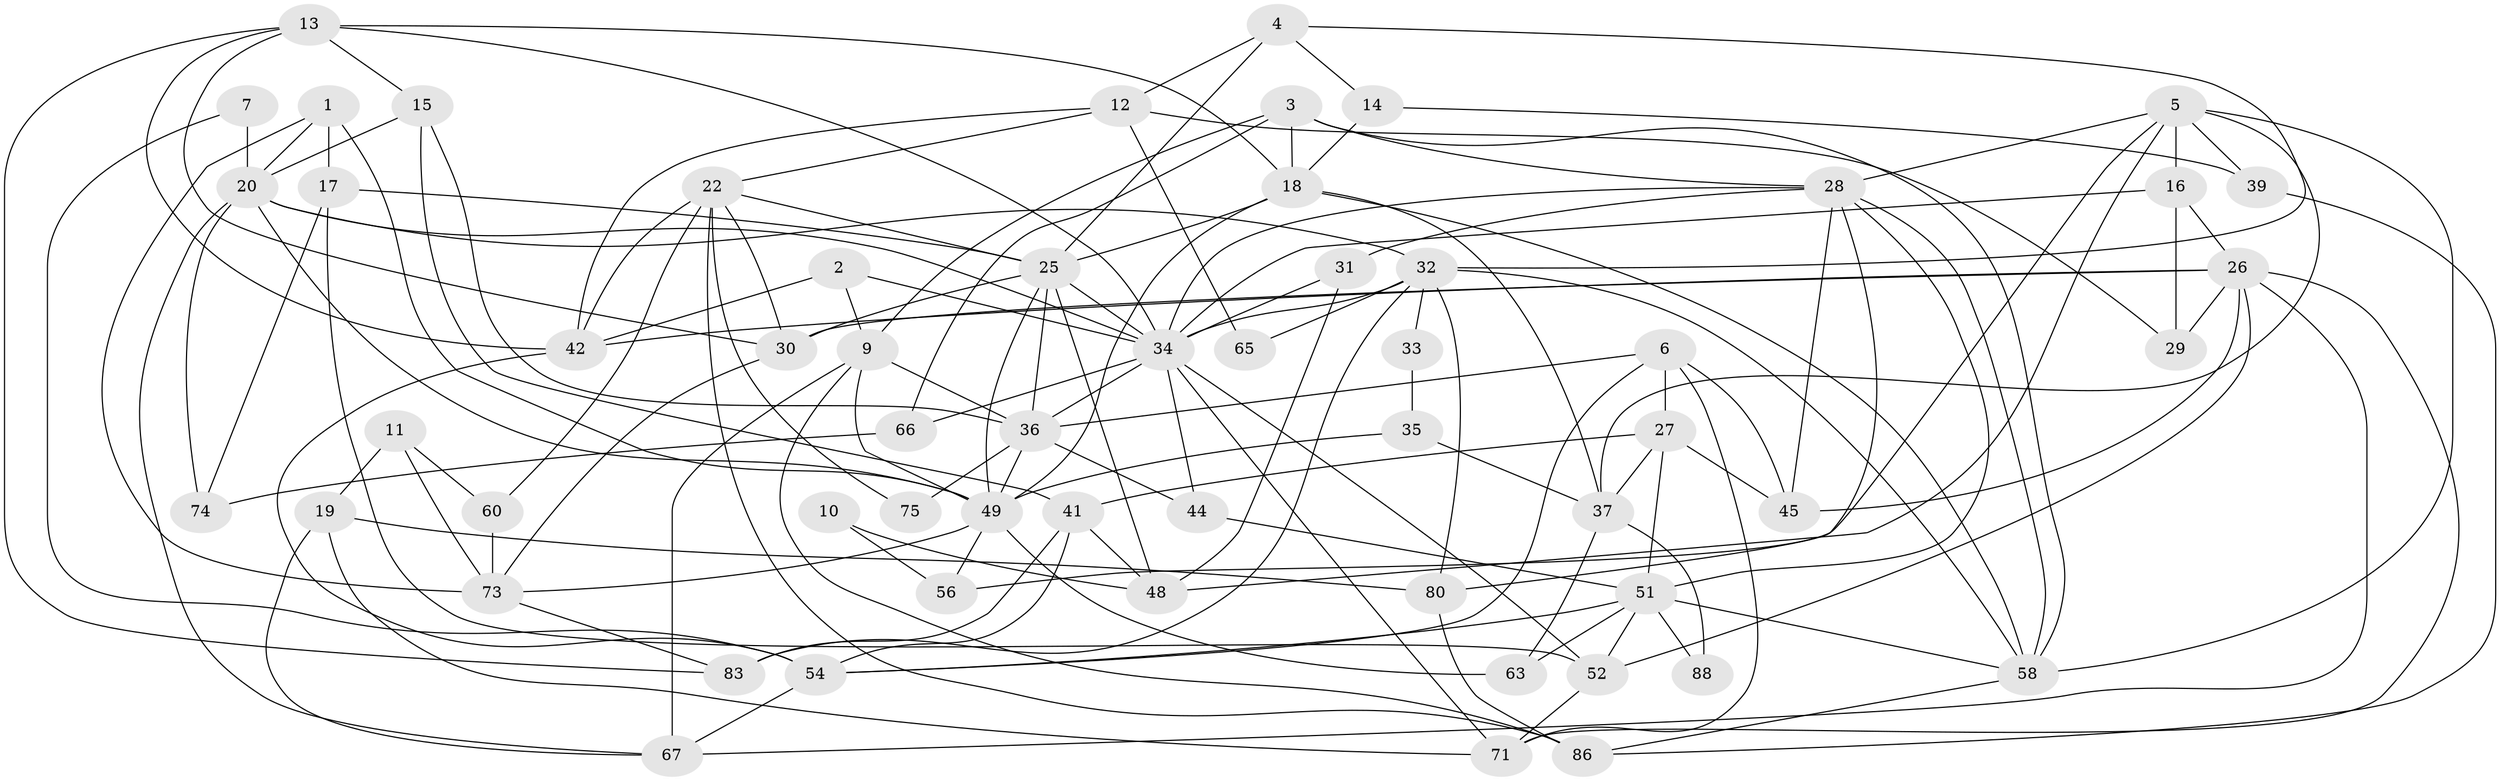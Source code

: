 // original degree distribution, {2: 0.14285714285714285, 3: 0.23076923076923078, 4: 0.2857142857142857, 6: 0.054945054945054944, 5: 0.24175824175824176, 10: 0.01098901098901099, 7: 0.03296703296703297}
// Generated by graph-tools (version 1.1) at 2025/42/03/06/25 10:42:00]
// undirected, 58 vertices, 143 edges
graph export_dot {
graph [start="1"]
  node [color=gray90,style=filled];
  1 [super="+8"];
  2;
  3 [super="+81"];
  4;
  5 [super="+85"];
  6 [super="+24"];
  7;
  9 [super="+89"];
  10;
  11 [super="+47"];
  12 [super="+62"];
  13 [super="+23"];
  14;
  15;
  16 [super="+21"];
  17;
  18 [super="+40"];
  19;
  20 [super="+90"];
  22 [super="+50"];
  25 [super="+77"];
  26 [super="+46"];
  27;
  28 [super="+43"];
  29;
  30 [super="+78"];
  31;
  32 [super="+70"];
  33;
  34 [super="+38"];
  35;
  36 [super="+61"];
  37 [super="+55"];
  39;
  41 [super="+57"];
  42 [super="+53"];
  44 [super="+59"];
  45 [super="+72"];
  48 [super="+76"];
  49 [super="+64"];
  51 [super="+68"];
  52 [super="+69"];
  54 [super="+79"];
  56;
  58 [super="+84"];
  60;
  63;
  65;
  66;
  67 [super="+91"];
  71;
  73 [super="+82"];
  74;
  75;
  80;
  83;
  86 [super="+87"];
  88;
  1 -- 17;
  1 -- 73;
  1 -- 20;
  1 -- 49;
  2 -- 34;
  2 -- 42;
  2 -- 9;
  3 -- 58;
  3 -- 18;
  3 -- 28;
  3 -- 9;
  3 -- 66;
  4 -- 12;
  4 -- 25;
  4 -- 14;
  4 -- 32;
  5 -- 39;
  5 -- 48;
  5 -- 56;
  5 -- 58;
  5 -- 28;
  5 -- 37;
  5 -- 16;
  6 -- 45;
  6 -- 36;
  6 -- 27;
  6 -- 71;
  6 -- 54;
  7 -- 20;
  7 -- 54;
  9 -- 49;
  9 -- 36 [weight=2];
  9 -- 67;
  9 -- 86;
  10 -- 56;
  10 -- 48;
  11 -- 19;
  11 -- 60;
  11 -- 73 [weight=2];
  12 -- 29;
  12 -- 65;
  12 -- 22;
  12 -- 42;
  13 -- 42;
  13 -- 83;
  13 -- 18;
  13 -- 34;
  13 -- 30;
  13 -- 15;
  14 -- 18;
  14 -- 39;
  15 -- 36;
  15 -- 20;
  15 -- 41;
  16 -- 29;
  16 -- 26;
  16 -- 34;
  17 -- 74;
  17 -- 52;
  17 -- 25;
  18 -- 58;
  18 -- 25;
  18 -- 37;
  18 -- 49;
  19 -- 80;
  19 -- 71;
  19 -- 67;
  20 -- 49;
  20 -- 32;
  20 -- 34;
  20 -- 74;
  20 -- 67;
  22 -- 86;
  22 -- 75;
  22 -- 60;
  22 -- 25;
  22 -- 42 [weight=2];
  22 -- 30;
  25 -- 34;
  25 -- 36;
  25 -- 49;
  25 -- 48;
  25 -- 30;
  26 -- 71;
  26 -- 29;
  26 -- 42;
  26 -- 52;
  26 -- 30;
  26 -- 67;
  26 -- 45;
  27 -- 45;
  27 -- 37;
  27 -- 51;
  27 -- 41;
  28 -- 51;
  28 -- 58;
  28 -- 34;
  28 -- 80;
  28 -- 45;
  28 -- 31;
  30 -- 73;
  31 -- 48;
  31 -- 34;
  32 -- 33;
  32 -- 65;
  32 -- 83;
  32 -- 80;
  32 -- 58;
  32 -- 34;
  33 -- 35;
  34 -- 44;
  34 -- 66;
  34 -- 36;
  34 -- 71;
  34 -- 52;
  35 -- 49;
  35 -- 37;
  36 -- 75;
  36 -- 49;
  36 -- 44;
  37 -- 88;
  37 -- 63;
  39 -- 86;
  41 -- 83;
  41 -- 54;
  41 -- 48;
  42 -- 54;
  44 -- 51;
  49 -- 73;
  49 -- 56;
  49 -- 63;
  51 -- 52;
  51 -- 58;
  51 -- 88;
  51 -- 54;
  51 -- 63;
  52 -- 71;
  54 -- 67;
  58 -- 86;
  60 -- 73;
  66 -- 74;
  73 -- 83;
  80 -- 86;
}
